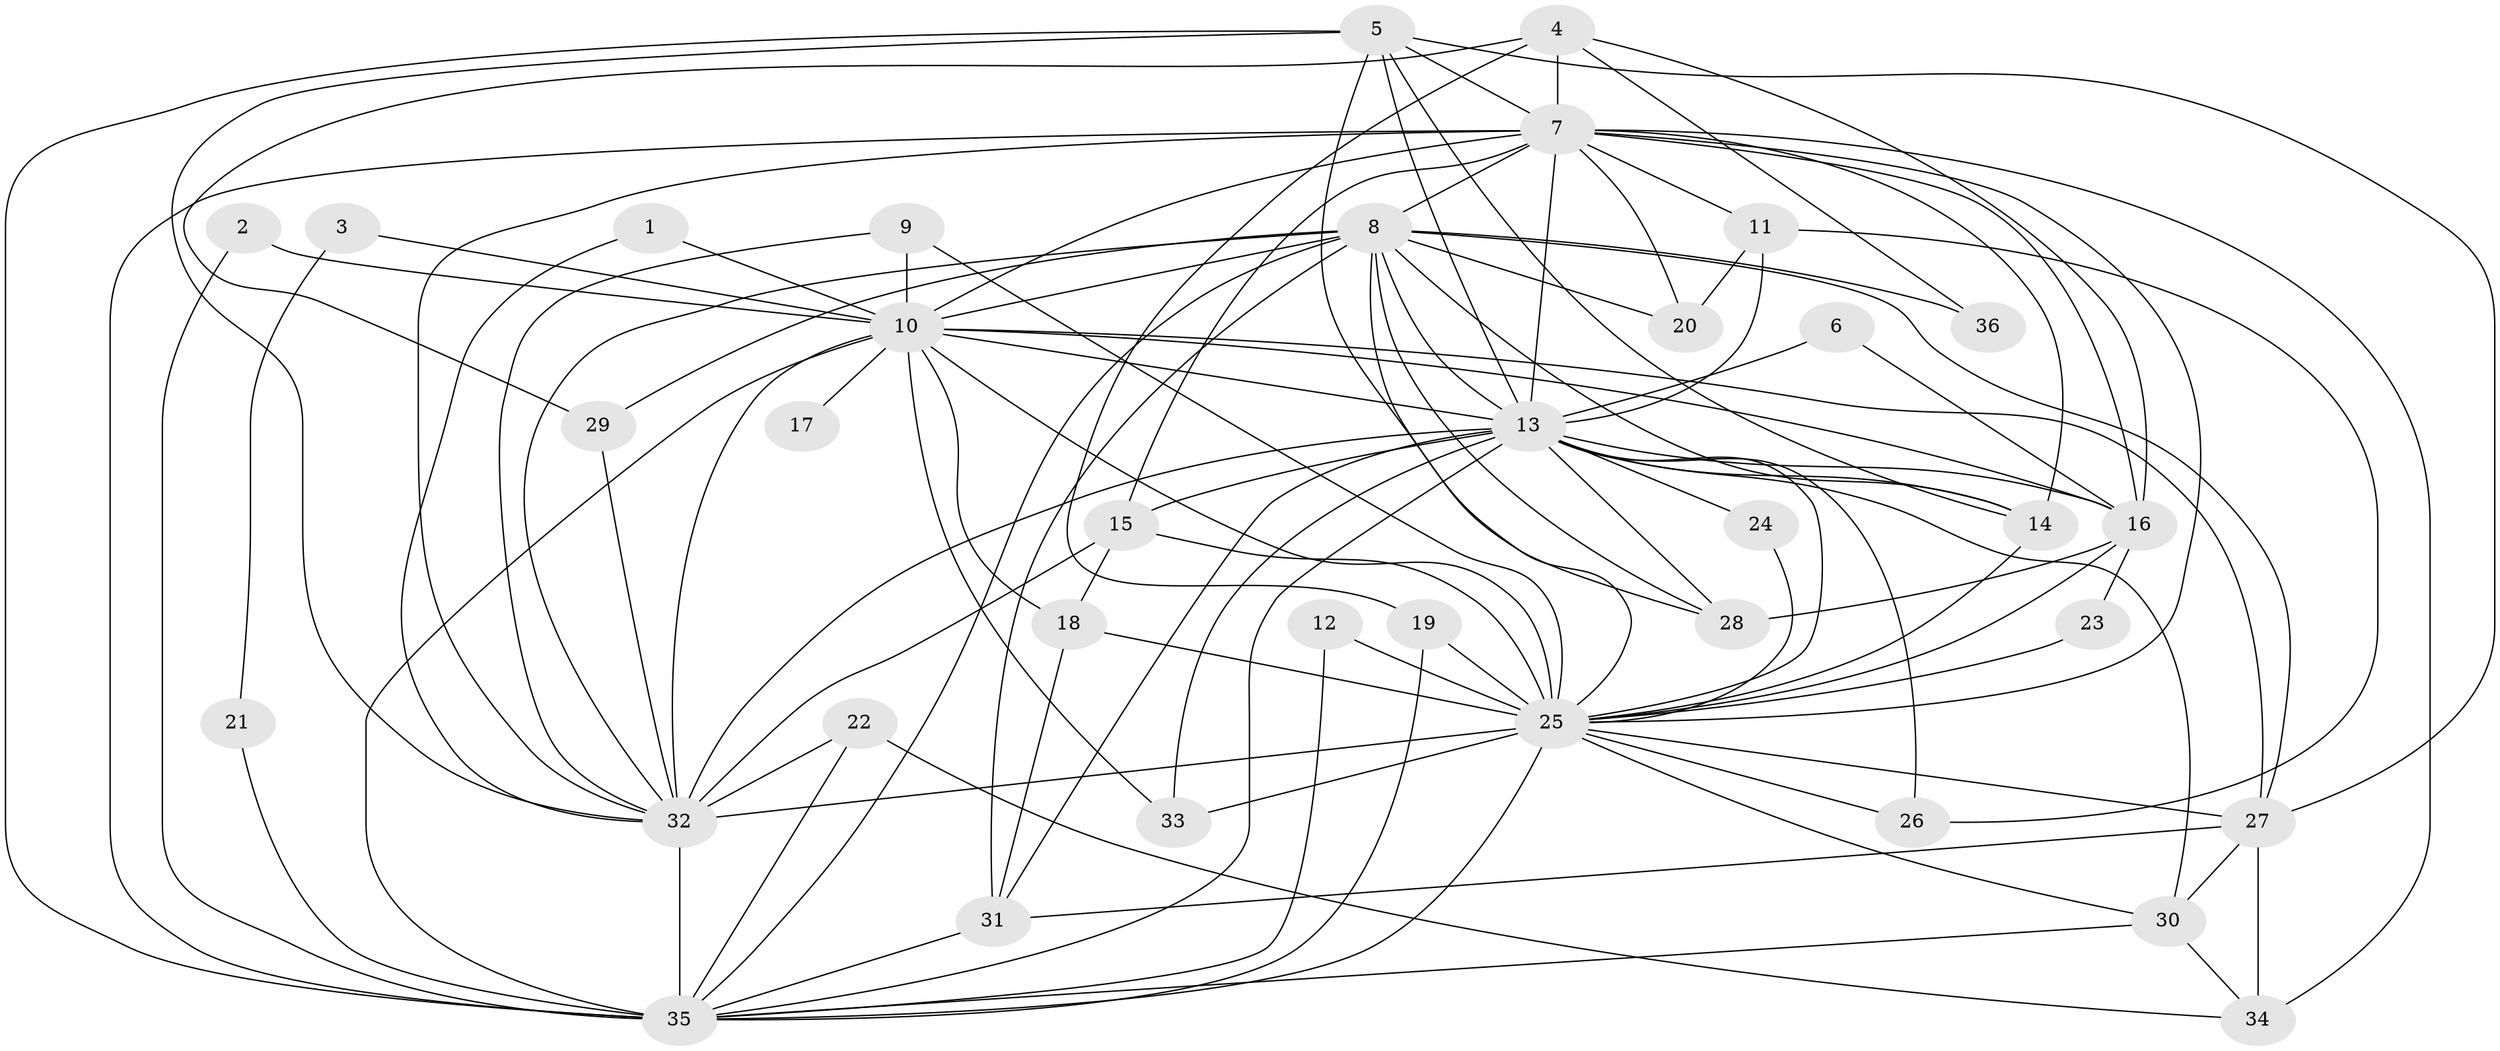 // original degree distribution, {22: 0.01694915254237288, 17: 0.01694915254237288, 29: 0.00847457627118644, 25: 0.00847457627118644, 20: 0.00847457627118644, 15: 0.00847457627118644, 30: 0.00847457627118644, 28: 0.00847457627118644, 3: 0.23728813559322035, 2: 0.5338983050847458, 10: 0.00847457627118644, 6: 0.01694915254237288, 5: 0.05084745762711865, 4: 0.059322033898305086, 7: 0.00847457627118644}
// Generated by graph-tools (version 1.1) at 2025/36/03/04/25 23:36:26]
// undirected, 36 vertices, 104 edges
graph export_dot {
  node [color=gray90,style=filled];
  1;
  2;
  3;
  4;
  5;
  6;
  7;
  8;
  9;
  10;
  11;
  12;
  13;
  14;
  15;
  16;
  17;
  18;
  19;
  20;
  21;
  22;
  23;
  24;
  25;
  26;
  27;
  28;
  29;
  30;
  31;
  32;
  33;
  34;
  35;
  36;
  1 -- 10 [weight=1.0];
  1 -- 32 [weight=1.0];
  2 -- 10 [weight=1.0];
  2 -- 35 [weight=1.0];
  3 -- 10 [weight=1.0];
  3 -- 21 [weight=1.0];
  4 -- 7 [weight=1.0];
  4 -- 16 [weight=1.0];
  4 -- 19 [weight=1.0];
  4 -- 29 [weight=1.0];
  4 -- 36 [weight=1.0];
  5 -- 7 [weight=1.0];
  5 -- 13 [weight=2.0];
  5 -- 14 [weight=1.0];
  5 -- 27 [weight=1.0];
  5 -- 28 [weight=1.0];
  5 -- 32 [weight=1.0];
  5 -- 35 [weight=1.0];
  6 -- 13 [weight=1.0];
  6 -- 16 [weight=1.0];
  7 -- 8 [weight=2.0];
  7 -- 10 [weight=1.0];
  7 -- 11 [weight=2.0];
  7 -- 13 [weight=4.0];
  7 -- 14 [weight=1.0];
  7 -- 15 [weight=2.0];
  7 -- 16 [weight=2.0];
  7 -- 20 [weight=1.0];
  7 -- 25 [weight=1.0];
  7 -- 32 [weight=4.0];
  7 -- 34 [weight=2.0];
  7 -- 35 [weight=6.0];
  8 -- 10 [weight=1.0];
  8 -- 13 [weight=2.0];
  8 -- 14 [weight=1.0];
  8 -- 20 [weight=1.0];
  8 -- 25 [weight=1.0];
  8 -- 27 [weight=1.0];
  8 -- 28 [weight=1.0];
  8 -- 29 [weight=1.0];
  8 -- 31 [weight=1.0];
  8 -- 32 [weight=3.0];
  8 -- 35 [weight=2.0];
  8 -- 36 [weight=3.0];
  9 -- 10 [weight=2.0];
  9 -- 25 [weight=1.0];
  9 -- 32 [weight=1.0];
  10 -- 13 [weight=4.0];
  10 -- 16 [weight=2.0];
  10 -- 17 [weight=2.0];
  10 -- 18 [weight=1.0];
  10 -- 25 [weight=3.0];
  10 -- 27 [weight=1.0];
  10 -- 32 [weight=3.0];
  10 -- 33 [weight=2.0];
  10 -- 35 [weight=2.0];
  11 -- 13 [weight=2.0];
  11 -- 20 [weight=1.0];
  11 -- 26 [weight=1.0];
  12 -- 25 [weight=1.0];
  12 -- 35 [weight=1.0];
  13 -- 14 [weight=1.0];
  13 -- 15 [weight=1.0];
  13 -- 16 [weight=1.0];
  13 -- 24 [weight=1.0];
  13 -- 25 [weight=2.0];
  13 -- 26 [weight=1.0];
  13 -- 28 [weight=1.0];
  13 -- 30 [weight=2.0];
  13 -- 31 [weight=1.0];
  13 -- 32 [weight=5.0];
  13 -- 33 [weight=1.0];
  13 -- 35 [weight=4.0];
  14 -- 25 [weight=1.0];
  15 -- 18 [weight=1.0];
  15 -- 25 [weight=1.0];
  15 -- 32 [weight=1.0];
  16 -- 23 [weight=1.0];
  16 -- 25 [weight=1.0];
  16 -- 28 [weight=1.0];
  18 -- 25 [weight=1.0];
  18 -- 31 [weight=1.0];
  19 -- 25 [weight=2.0];
  19 -- 35 [weight=1.0];
  21 -- 35 [weight=1.0];
  22 -- 32 [weight=2.0];
  22 -- 34 [weight=1.0];
  22 -- 35 [weight=2.0];
  23 -- 25 [weight=1.0];
  24 -- 25 [weight=1.0];
  25 -- 26 [weight=1.0];
  25 -- 27 [weight=1.0];
  25 -- 30 [weight=1.0];
  25 -- 32 [weight=2.0];
  25 -- 33 [weight=1.0];
  25 -- 35 [weight=3.0];
  27 -- 30 [weight=1.0];
  27 -- 31 [weight=1.0];
  27 -- 34 [weight=1.0];
  29 -- 32 [weight=2.0];
  30 -- 34 [weight=1.0];
  30 -- 35 [weight=1.0];
  31 -- 35 [weight=1.0];
  32 -- 35 [weight=5.0];
}
